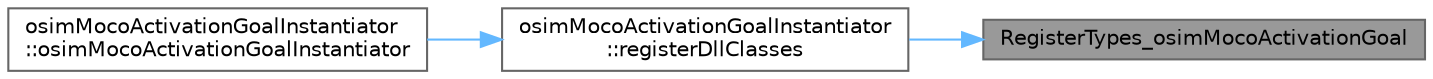 digraph "RegisterTypes_osimMocoActivationGoal"
{
 // LATEX_PDF_SIZE
  bgcolor="transparent";
  edge [fontname=Helvetica,fontsize=10,labelfontname=Helvetica,labelfontsize=10];
  node [fontname=Helvetica,fontsize=10,shape=box,height=0.2,width=0.4];
  rankdir="RL";
  Node1 [id="Node000001",label="RegisterTypes_osimMocoActivationGoal",height=0.2,width=0.4,color="gray40", fillcolor="grey60", style="filled", fontcolor="black",tooltip=" "];
  Node1 -> Node2 [id="edge1_Node000001_Node000002",dir="back",color="steelblue1",style="solid",tooltip=" "];
  Node2 [id="Node000002",label="osimMocoActivationGoalInstantiator\l::registerDllClasses",height=0.2,width=0.4,color="grey40", fillcolor="white", style="filled",URL="$classosim_moco_activation_goal_instantiator.html#a6a9f3524a98908a52ee811ee1b3e7471",tooltip=" "];
  Node2 -> Node3 [id="edge2_Node000002_Node000003",dir="back",color="steelblue1",style="solid",tooltip=" "];
  Node3 [id="Node000003",label="osimMocoActivationGoalInstantiator\l::osimMocoActivationGoalInstantiator",height=0.2,width=0.4,color="grey40", fillcolor="white", style="filled",URL="$classosim_moco_activation_goal_instantiator.html#ab321b4f158e464b29c6b032eb62656f7",tooltip=" "];
}
